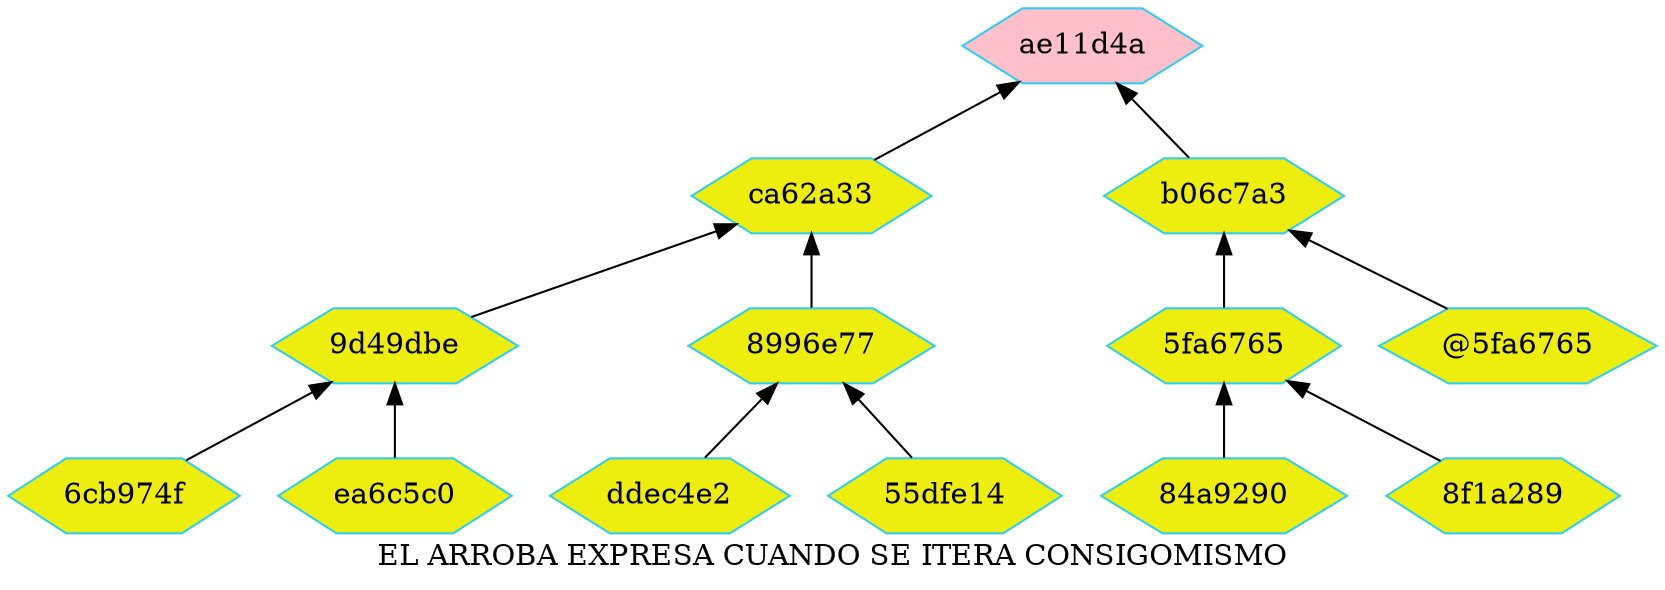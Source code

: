 digraph G
{label="EL ARROBA EXPRESA CUANDO SE ITERA CONSIGOMISMO"
        node[shape = hexagon]
        node[style = filled]
        node[fillcolor = "#EEEEE"]
        node[color = "#EEEEE"]
        node[color = "#31CEF0"]
        rankdir=BT;

"ddec4e2" -> "8996e77"
"55dfe14" -> "8996e77"
"6cb974f" -> "9d49dbe"
"ea6c5c0" -> "9d49dbe"
"84a9290" -> "5fa6765"
"8f1a289" -> "5fa6765"
"8996e77" -> "ca62a33"
"9d49dbe" -> "ca62a33"
"5fa6765" -> "b06c7a3"
"@5fa6765" -> "b06c7a3"
"ca62a33" -> "ae11d4a"
"b06c7a3" -> "ae11d4a"
"ae11d4a"[fillcolor="pink"] 
}